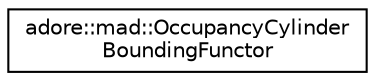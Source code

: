 digraph "Graphical Class Hierarchy"
{
 // LATEX_PDF_SIZE
  edge [fontname="Helvetica",fontsize="10",labelfontname="Helvetica",labelfontsize="10"];
  node [fontname="Helvetica",fontsize="10",shape=record];
  rankdir="LR";
  Node0 [label="adore::mad::OccupancyCylinder\lBoundingFunctor",height=0.2,width=0.4,color="black", fillcolor="white", style="filled",URL="$structadore_1_1mad_1_1OccupancyCylinderBoundingFunctor.html",tooltip=" "];
}
